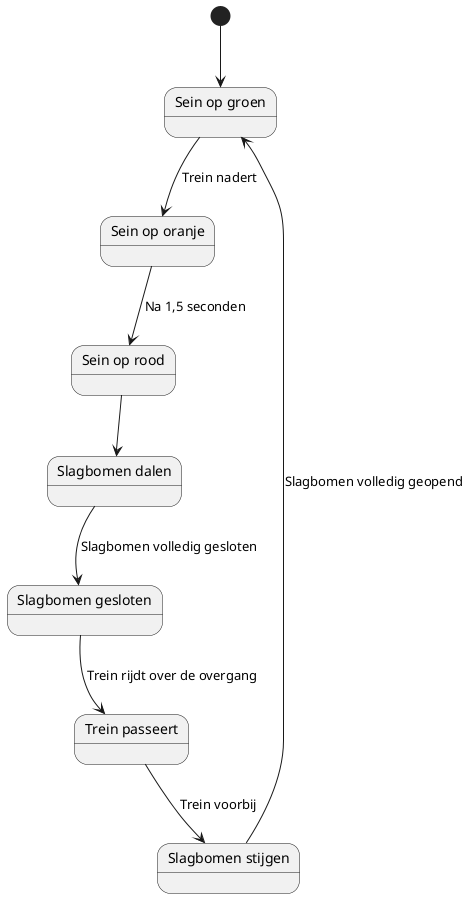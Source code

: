 @startuml EPD

state "Sein op groen" as SeinOpGroen
state "Sein op oranje" as SeinOpOranje
state "Sein op rood" as SeinOpRood
state "Slagbomen dalen" as SlagbomenDalen
state "Slagbomen gesloten" as SlagbomenGesloten
state "Trein passeert" as TreinPasseert
state "Slagbomen stijgen" as SlagbomenStijgen

[*] --> SeinOpGroen

SeinOpGroen --> SeinOpOranje : Trein nadert
SeinOpOranje --> SeinOpRood : Na 1,5 seconden
SeinOpRood --> SlagbomenDalen

SlagbomenDalen --> SlagbomenGesloten : Slagbomen volledig gesloten
SlagbomenGesloten --> TreinPasseert : Trein rijdt over de overgang
TreinPasseert --> SlagbomenStijgen : Trein voorbij
SlagbomenStijgen --> SeinOpGroen : Slagbomen volledig geopend
@enduml